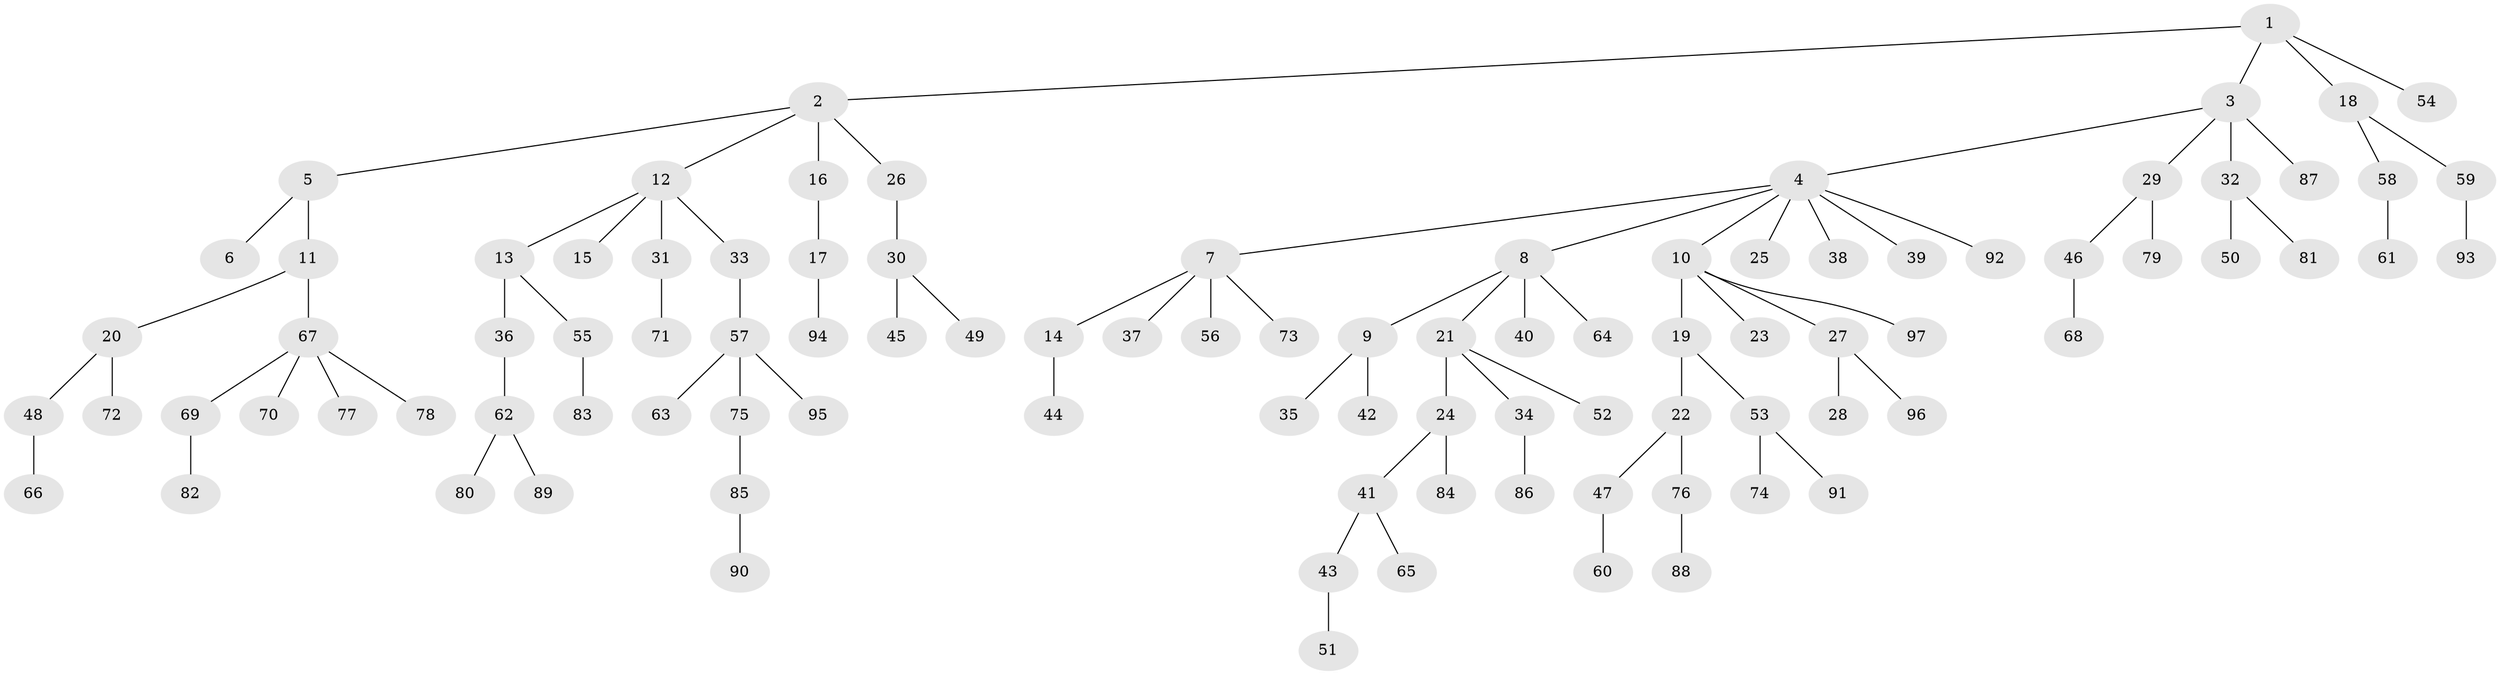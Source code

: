 // coarse degree distribution, {7: 0.029850746268656716, 5: 0.029850746268656716, 4: 0.08955223880597014, 1: 0.5671641791044776, 2: 0.208955223880597, 6: 0.014925373134328358, 3: 0.05970149253731343}
// Generated by graph-tools (version 1.1) at 2025/52/02/27/25 19:52:13]
// undirected, 97 vertices, 96 edges
graph export_dot {
graph [start="1"]
  node [color=gray90,style=filled];
  1;
  2;
  3;
  4;
  5;
  6;
  7;
  8;
  9;
  10;
  11;
  12;
  13;
  14;
  15;
  16;
  17;
  18;
  19;
  20;
  21;
  22;
  23;
  24;
  25;
  26;
  27;
  28;
  29;
  30;
  31;
  32;
  33;
  34;
  35;
  36;
  37;
  38;
  39;
  40;
  41;
  42;
  43;
  44;
  45;
  46;
  47;
  48;
  49;
  50;
  51;
  52;
  53;
  54;
  55;
  56;
  57;
  58;
  59;
  60;
  61;
  62;
  63;
  64;
  65;
  66;
  67;
  68;
  69;
  70;
  71;
  72;
  73;
  74;
  75;
  76;
  77;
  78;
  79;
  80;
  81;
  82;
  83;
  84;
  85;
  86;
  87;
  88;
  89;
  90;
  91;
  92;
  93;
  94;
  95;
  96;
  97;
  1 -- 2;
  1 -- 3;
  1 -- 18;
  1 -- 54;
  2 -- 5;
  2 -- 12;
  2 -- 16;
  2 -- 26;
  3 -- 4;
  3 -- 29;
  3 -- 32;
  3 -- 87;
  4 -- 7;
  4 -- 8;
  4 -- 10;
  4 -- 25;
  4 -- 38;
  4 -- 39;
  4 -- 92;
  5 -- 6;
  5 -- 11;
  7 -- 14;
  7 -- 37;
  7 -- 56;
  7 -- 73;
  8 -- 9;
  8 -- 21;
  8 -- 40;
  8 -- 64;
  9 -- 35;
  9 -- 42;
  10 -- 19;
  10 -- 23;
  10 -- 27;
  10 -- 97;
  11 -- 20;
  11 -- 67;
  12 -- 13;
  12 -- 15;
  12 -- 31;
  12 -- 33;
  13 -- 36;
  13 -- 55;
  14 -- 44;
  16 -- 17;
  17 -- 94;
  18 -- 58;
  18 -- 59;
  19 -- 22;
  19 -- 53;
  20 -- 48;
  20 -- 72;
  21 -- 24;
  21 -- 34;
  21 -- 52;
  22 -- 47;
  22 -- 76;
  24 -- 41;
  24 -- 84;
  26 -- 30;
  27 -- 28;
  27 -- 96;
  29 -- 46;
  29 -- 79;
  30 -- 45;
  30 -- 49;
  31 -- 71;
  32 -- 50;
  32 -- 81;
  33 -- 57;
  34 -- 86;
  36 -- 62;
  41 -- 43;
  41 -- 65;
  43 -- 51;
  46 -- 68;
  47 -- 60;
  48 -- 66;
  53 -- 74;
  53 -- 91;
  55 -- 83;
  57 -- 63;
  57 -- 75;
  57 -- 95;
  58 -- 61;
  59 -- 93;
  62 -- 80;
  62 -- 89;
  67 -- 69;
  67 -- 70;
  67 -- 77;
  67 -- 78;
  69 -- 82;
  75 -- 85;
  76 -- 88;
  85 -- 90;
}
